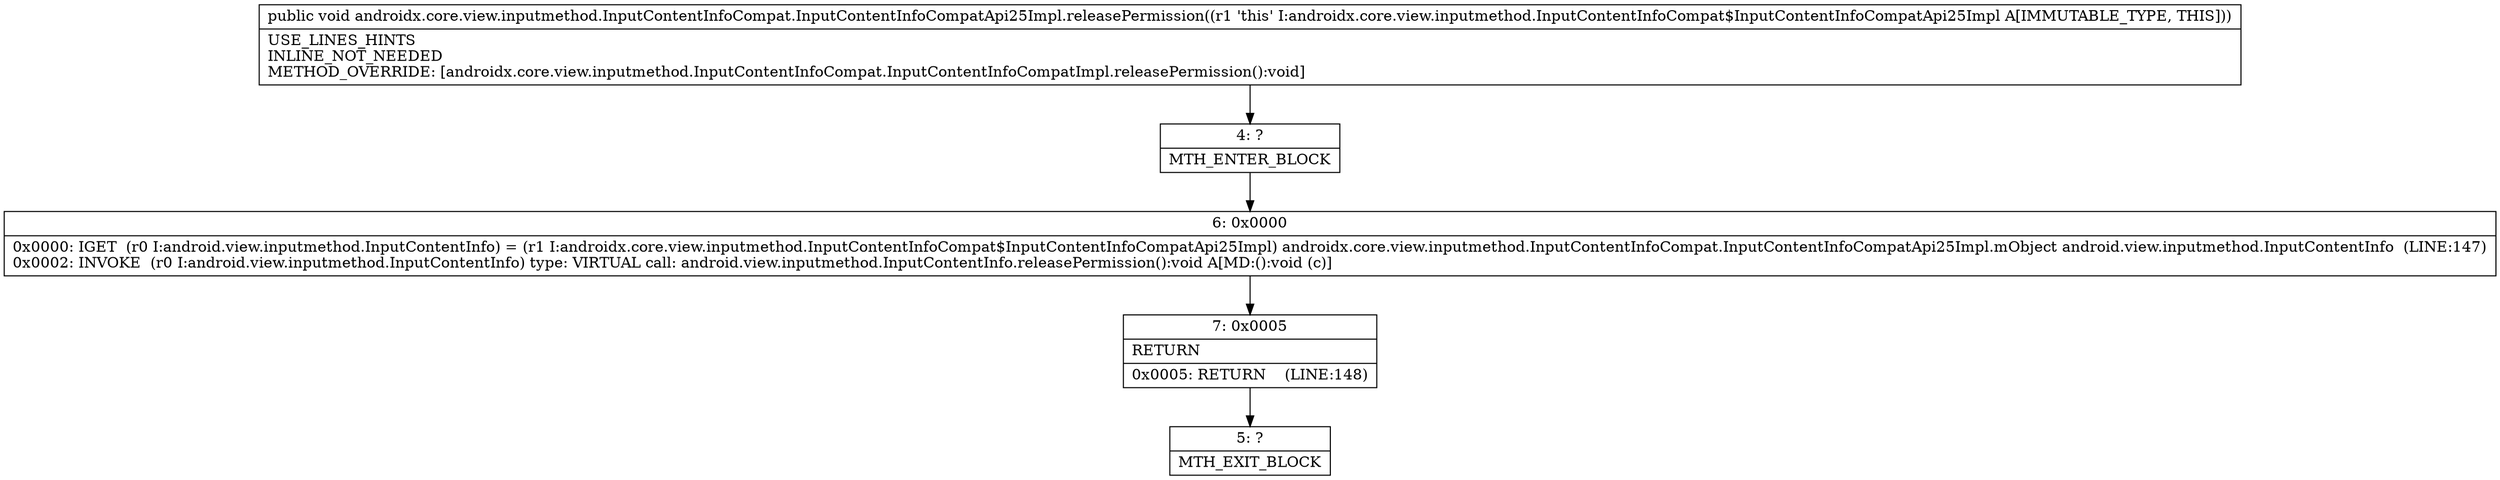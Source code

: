 digraph "CFG forandroidx.core.view.inputmethod.InputContentInfoCompat.InputContentInfoCompatApi25Impl.releasePermission()V" {
Node_4 [shape=record,label="{4\:\ ?|MTH_ENTER_BLOCK\l}"];
Node_6 [shape=record,label="{6\:\ 0x0000|0x0000: IGET  (r0 I:android.view.inputmethod.InputContentInfo) = (r1 I:androidx.core.view.inputmethod.InputContentInfoCompat$InputContentInfoCompatApi25Impl) androidx.core.view.inputmethod.InputContentInfoCompat.InputContentInfoCompatApi25Impl.mObject android.view.inputmethod.InputContentInfo  (LINE:147)\l0x0002: INVOKE  (r0 I:android.view.inputmethod.InputContentInfo) type: VIRTUAL call: android.view.inputmethod.InputContentInfo.releasePermission():void A[MD:():void (c)]\l}"];
Node_7 [shape=record,label="{7\:\ 0x0005|RETURN\l|0x0005: RETURN    (LINE:148)\l}"];
Node_5 [shape=record,label="{5\:\ ?|MTH_EXIT_BLOCK\l}"];
MethodNode[shape=record,label="{public void androidx.core.view.inputmethod.InputContentInfoCompat.InputContentInfoCompatApi25Impl.releasePermission((r1 'this' I:androidx.core.view.inputmethod.InputContentInfoCompat$InputContentInfoCompatApi25Impl A[IMMUTABLE_TYPE, THIS]))  | USE_LINES_HINTS\lINLINE_NOT_NEEDED\lMETHOD_OVERRIDE: [androidx.core.view.inputmethod.InputContentInfoCompat.InputContentInfoCompatImpl.releasePermission():void]\l}"];
MethodNode -> Node_4;Node_4 -> Node_6;
Node_6 -> Node_7;
Node_7 -> Node_5;
}

